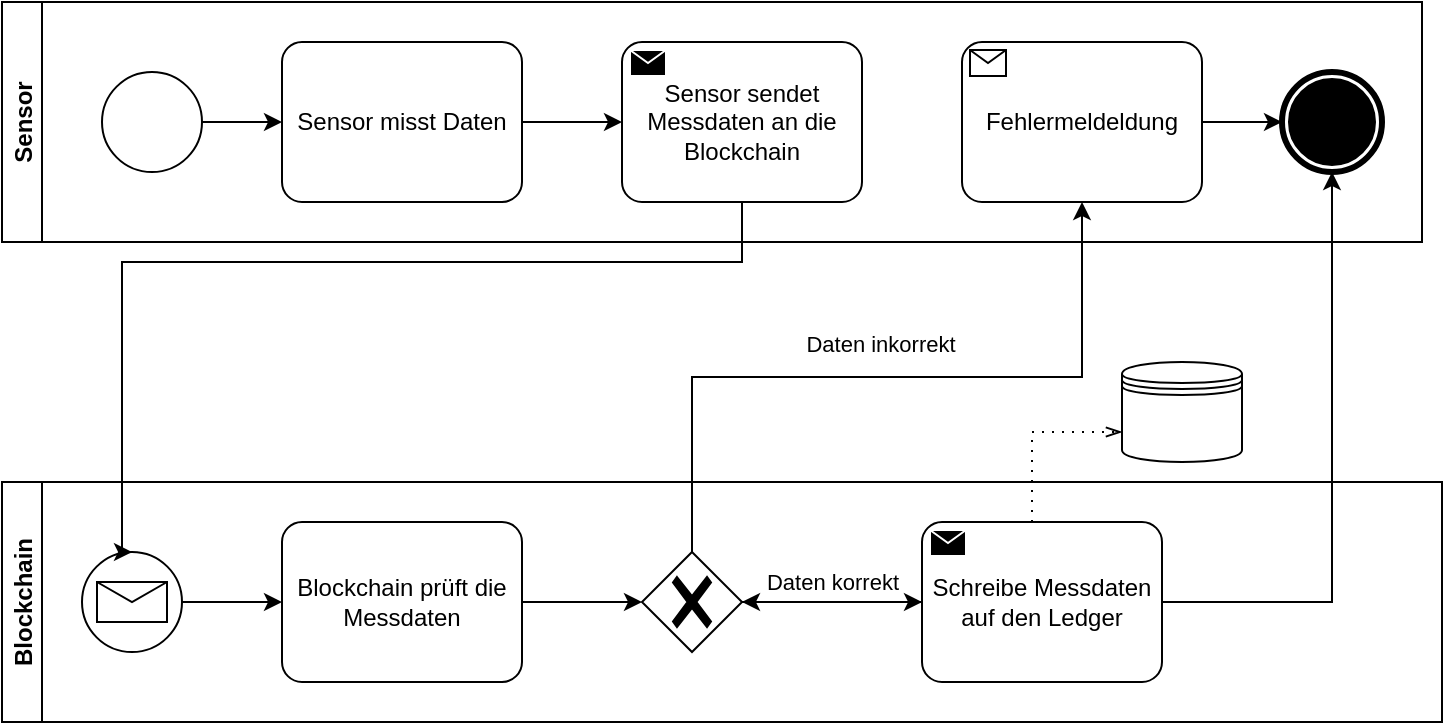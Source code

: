 <mxfile version="15.4.0" type="device"><diagram id="_pWE3IiEtpg70avINwAW" name="Seite-1"><mxGraphModel dx="946" dy="599" grid="1" gridSize="10" guides="1" tooltips="1" connect="1" arrows="1" fold="1" page="1" pageScale="1" pageWidth="827" pageHeight="1169" math="0" shadow="0"><root><mxCell id="0"/><mxCell id="1" parent="0"/><mxCell id="PaaHAfWyfmhAeZERoE44-2" value="Sensor" style="swimlane;startSize=20;horizontal=0;" parent="1" vertex="1"><mxGeometry x="80" y="160" width="710" height="120" as="geometry"/></mxCell><mxCell id="PaaHAfWyfmhAeZERoE44-6" style="edgeStyle=orthogonalEdgeStyle;rounded=0;orthogonalLoop=1;jettySize=auto;html=1;exitX=1;exitY=0.5;exitDx=0;exitDy=0;exitPerimeter=0;entryX=0;entryY=0.5;entryDx=0;entryDy=0;entryPerimeter=0;" parent="PaaHAfWyfmhAeZERoE44-2" source="PaaHAfWyfmhAeZERoE44-4" target="PaaHAfWyfmhAeZERoE44-5" edge="1"><mxGeometry relative="1" as="geometry"/></mxCell><mxCell id="PaaHAfWyfmhAeZERoE44-4" value="" style="points=[[0.145,0.145,0],[0.5,0,0],[0.855,0.145,0],[1,0.5,0],[0.855,0.855,0],[0.5,1,0],[0.145,0.855,0],[0,0.5,0]];shape=mxgraph.bpmn.event;html=1;verticalLabelPosition=bottom;labelBackgroundColor=#ffffff;verticalAlign=top;align=center;perimeter=ellipsePerimeter;outlineConnect=0;aspect=fixed;outline=standard;symbol=general;" parent="PaaHAfWyfmhAeZERoE44-2" vertex="1"><mxGeometry x="50" y="35" width="50" height="50" as="geometry"/></mxCell><mxCell id="PaaHAfWyfmhAeZERoE44-8" style="edgeStyle=orthogonalEdgeStyle;rounded=0;orthogonalLoop=1;jettySize=auto;html=1;exitX=1;exitY=0.5;exitDx=0;exitDy=0;exitPerimeter=0;entryX=0;entryY=0.5;entryDx=0;entryDy=0;entryPerimeter=0;" parent="PaaHAfWyfmhAeZERoE44-2" source="PaaHAfWyfmhAeZERoE44-5" edge="1"><mxGeometry relative="1" as="geometry"><mxPoint x="310" y="60" as="targetPoint"/></mxGeometry></mxCell><mxCell id="PaaHAfWyfmhAeZERoE44-5" value="Sensor misst Daten" style="points=[[0.25,0,0],[0.5,0,0],[0.75,0,0],[1,0.25,0],[1,0.5,0],[1,0.75,0],[0.75,1,0],[0.5,1,0],[0.25,1,0],[0,0.75,0],[0,0.5,0],[0,0.25,0]];shape=mxgraph.bpmn.task;whiteSpace=wrap;rectStyle=rounded;size=10;taskMarker=abstract;" parent="PaaHAfWyfmhAeZERoE44-2" vertex="1"><mxGeometry x="140" y="20" width="120" height="80" as="geometry"/></mxCell><mxCell id="PaaHAfWyfmhAeZERoE44-9" value="Sensor sendet&#10;Messdaten an die Blockchain" style="points=[[0.25,0,0],[0.5,0,0],[0.75,0,0],[1,0.25,0],[1,0.5,0],[1,0.75,0],[0.75,1,0],[0.5,1,0],[0.25,1,0],[0,0.75,0],[0,0.5,0],[0,0.25,0]];shape=mxgraph.bpmn.task;whiteSpace=wrap;rectStyle=rounded;size=10;taskMarker=send;" parent="PaaHAfWyfmhAeZERoE44-2" vertex="1"><mxGeometry x="310" y="20" width="120" height="80" as="geometry"/></mxCell><mxCell id="PaaHAfWyfmhAeZERoE44-30" style="edgeStyle=orthogonalEdgeStyle;rounded=0;orthogonalLoop=1;jettySize=auto;html=1;exitX=1;exitY=0.5;exitDx=0;exitDy=0;exitPerimeter=0;" parent="PaaHAfWyfmhAeZERoE44-2" source="PaaHAfWyfmhAeZERoE44-26" target="PaaHAfWyfmhAeZERoE44-29" edge="1"><mxGeometry relative="1" as="geometry"/></mxCell><mxCell id="PaaHAfWyfmhAeZERoE44-26" value="Fehlermeldeldung" style="points=[[0.25,0,0],[0.5,0,0],[0.75,0,0],[1,0.25,0],[1,0.5,0],[1,0.75,0],[0.75,1,0],[0.5,1,0],[0.25,1,0],[0,0.75,0],[0,0.5,0],[0,0.25,0]];shape=mxgraph.bpmn.task;whiteSpace=wrap;rectStyle=rounded;size=10;taskMarker=receive;" parent="PaaHAfWyfmhAeZERoE44-2" vertex="1"><mxGeometry x="480" y="20" width="120" height="80" as="geometry"/></mxCell><mxCell id="PaaHAfWyfmhAeZERoE44-29" value="" style="points=[[0.145,0.145,0],[0.5,0,0],[0.855,0.145,0],[1,0.5,0],[0.855,0.855,0],[0.5,1,0],[0.145,0.855,0],[0,0.5,0]];shape=mxgraph.bpmn.event;html=1;verticalLabelPosition=bottom;labelBackgroundColor=#ffffff;verticalAlign=top;align=center;perimeter=ellipsePerimeter;outlineConnect=0;aspect=fixed;outline=end;symbol=terminate;" parent="PaaHAfWyfmhAeZERoE44-2" vertex="1"><mxGeometry x="640" y="35" width="50" height="50" as="geometry"/></mxCell><mxCell id="PaaHAfWyfmhAeZERoE44-10" value="Blockchain" style="swimlane;startSize=20;horizontal=0;" parent="1" vertex="1"><mxGeometry x="80" y="400" width="720" height="120" as="geometry"/></mxCell><mxCell id="PaaHAfWyfmhAeZERoE44-14" style="edgeStyle=orthogonalEdgeStyle;rounded=0;orthogonalLoop=1;jettySize=auto;html=1;exitX=1;exitY=0.5;exitDx=0;exitDy=0;exitPerimeter=0;" parent="PaaHAfWyfmhAeZERoE44-10" source="PaaHAfWyfmhAeZERoE44-11" target="PaaHAfWyfmhAeZERoE44-13" edge="1"><mxGeometry relative="1" as="geometry"/></mxCell><mxCell id="PaaHAfWyfmhAeZERoE44-11" value="" style="points=[[0.145,0.145,0],[0.5,0,0],[0.855,0.145,0],[1,0.5,0],[0.855,0.855,0],[0.5,1,0],[0.145,0.855,0],[0,0.5,0]];shape=mxgraph.bpmn.event;html=1;verticalLabelPosition=bottom;labelBackgroundColor=#ffffff;verticalAlign=top;align=center;perimeter=ellipsePerimeter;outlineConnect=0;aspect=fixed;outline=standard;symbol=message;" parent="PaaHAfWyfmhAeZERoE44-10" vertex="1"><mxGeometry x="40" y="35" width="50" height="50" as="geometry"/></mxCell><mxCell id="PaaHAfWyfmhAeZERoE44-20" style="edgeStyle=orthogonalEdgeStyle;rounded=0;orthogonalLoop=1;jettySize=auto;html=1;exitX=1;exitY=0.5;exitDx=0;exitDy=0;exitPerimeter=0;entryX=0;entryY=0.5;entryDx=0;entryDy=0;entryPerimeter=0;" parent="PaaHAfWyfmhAeZERoE44-10" source="PaaHAfWyfmhAeZERoE44-13" target="PaaHAfWyfmhAeZERoE44-19" edge="1"><mxGeometry relative="1" as="geometry"/></mxCell><mxCell id="PaaHAfWyfmhAeZERoE44-13" value="Blockchain prüft die Messdaten" style="points=[[0.25,0,0],[0.5,0,0],[0.75,0,0],[1,0.25,0],[1,0.5,0],[1,0.75,0],[0.75,1,0],[0.5,1,0],[0.25,1,0],[0,0.75,0],[0,0.5,0],[0,0.25,0]];shape=mxgraph.bpmn.task;whiteSpace=wrap;rectStyle=rounded;size=10;taskMarker=abstract;" parent="PaaHAfWyfmhAeZERoE44-10" vertex="1"><mxGeometry x="140" y="20" width="120" height="80" as="geometry"/></mxCell><mxCell id="PaaHAfWyfmhAeZERoE44-22" style="edgeStyle=orthogonalEdgeStyle;rounded=0;orthogonalLoop=1;jettySize=auto;html=1;exitX=1;exitY=0.5;exitDx=0;exitDy=0;exitPerimeter=0;entryX=0;entryY=0.5;entryDx=0;entryDy=0;entryPerimeter=0;" parent="PaaHAfWyfmhAeZERoE44-10" source="PaaHAfWyfmhAeZERoE44-19" target="PaaHAfWyfmhAeZERoE44-23" edge="1"><mxGeometry relative="1" as="geometry"><mxPoint x="430" y="60" as="targetPoint"/></mxGeometry></mxCell><mxCell id="PaaHAfWyfmhAeZERoE44-24" value="Daten korrekt" style="edgeLabel;html=1;align=center;verticalAlign=middle;resizable=0;points=[];" parent="PaaHAfWyfmhAeZERoE44-22" vertex="1" connectable="0"><mxGeometry x="-0.2" y="-3" relative="1" as="geometry"><mxPoint x="9" y="-13" as="offset"/></mxGeometry></mxCell><mxCell id="PaaHAfWyfmhAeZERoE44-19" value="" style="points=[[0.25,0.25,0],[0.5,0,0],[0.75,0.25,0],[1,0.5,0],[0.75,0.75,0],[0.5,1,0],[0.25,0.75,0],[0,0.5,0]];shape=mxgraph.bpmn.gateway2;html=1;verticalLabelPosition=bottom;labelBackgroundColor=#ffffff;verticalAlign=top;align=center;perimeter=rhombusPerimeter;outlineConnect=0;outline=none;symbol=none;gwType=exclusive;" parent="PaaHAfWyfmhAeZERoE44-10" vertex="1"><mxGeometry x="320" y="35" width="50" height="50" as="geometry"/></mxCell><mxCell id="PaaHAfWyfmhAeZERoE44-25" value="" style="edgeStyle=orthogonalEdgeStyle;rounded=0;orthogonalLoop=1;jettySize=auto;html=1;" parent="PaaHAfWyfmhAeZERoE44-10" source="PaaHAfWyfmhAeZERoE44-23" target="PaaHAfWyfmhAeZERoE44-19" edge="1"><mxGeometry relative="1" as="geometry"/></mxCell><mxCell id="PaaHAfWyfmhAeZERoE44-23" value="Schreibe Messdaten auf den Ledger" style="points=[[0.25,0,0],[0.5,0,0],[0.75,0,0],[1,0.25,0],[1,0.5,0],[1,0.75,0],[0.75,1,0],[0.5,1,0],[0.25,1,0],[0,0.75,0],[0,0.5,0],[0,0.25,0]];shape=mxgraph.bpmn.task;whiteSpace=wrap;rectStyle=rounded;size=10;taskMarker=send;" parent="PaaHAfWyfmhAeZERoE44-10" vertex="1"><mxGeometry x="460" y="20" width="120" height="80" as="geometry"/></mxCell><mxCell id="PaaHAfWyfmhAeZERoE44-12" style="edgeStyle=orthogonalEdgeStyle;rounded=0;orthogonalLoop=1;jettySize=auto;html=1;exitX=0.5;exitY=1;exitDx=0;exitDy=0;exitPerimeter=0;entryX=0.5;entryY=0;entryDx=0;entryDy=0;entryPerimeter=0;" parent="1" source="PaaHAfWyfmhAeZERoE44-9" target="PaaHAfWyfmhAeZERoE44-11" edge="1"><mxGeometry relative="1" as="geometry"><Array as="points"><mxPoint x="450" y="290"/><mxPoint x="140" y="290"/></Array></mxGeometry></mxCell><mxCell id="PaaHAfWyfmhAeZERoE44-27" style="edgeStyle=orthogonalEdgeStyle;rounded=0;orthogonalLoop=1;jettySize=auto;html=1;exitX=0.5;exitY=0;exitDx=0;exitDy=0;exitPerimeter=0;" parent="1" source="PaaHAfWyfmhAeZERoE44-19" target="PaaHAfWyfmhAeZERoE44-26" edge="1"><mxGeometry relative="1" as="geometry"/></mxCell><mxCell id="PaaHAfWyfmhAeZERoE44-28" value="Daten inkorrekt" style="edgeLabel;html=1;align=center;verticalAlign=middle;resizable=0;points=[];" parent="PaaHAfWyfmhAeZERoE44-27" vertex="1" connectable="0"><mxGeometry x="-0.02" y="3" relative="1" as="geometry"><mxPoint y="-14" as="offset"/></mxGeometry></mxCell><mxCell id="PaaHAfWyfmhAeZERoE44-31" style="edgeStyle=orthogonalEdgeStyle;rounded=0;orthogonalLoop=1;jettySize=auto;html=1;exitX=1;exitY=0.5;exitDx=0;exitDy=0;exitPerimeter=0;entryX=0.5;entryY=1;entryDx=0;entryDy=0;entryPerimeter=0;" parent="1" source="PaaHAfWyfmhAeZERoE44-23" target="PaaHAfWyfmhAeZERoE44-29" edge="1"><mxGeometry relative="1" as="geometry"/></mxCell><mxCell id="PaaHAfWyfmhAeZERoE44-32" value="" style="shape=datastore;whiteSpace=wrap;html=1;labelPosition=center;verticalLabelPosition=bottom;align=center;verticalAlign=top;" parent="1" vertex="1"><mxGeometry x="640" y="340" width="60" height="50" as="geometry"/></mxCell><mxCell id="PaaHAfWyfmhAeZERoE44-33" value="" style="edgeStyle=elbowEdgeStyle;fontSize=12;html=1;endFill=0;startFill=0;endSize=6;startSize=6;dashed=1;dashPattern=1 4;endArrow=openThin;startArrow=none;rounded=0;exitX=0.5;exitY=0;exitDx=0;exitDy=0;exitPerimeter=0;entryX=0;entryY=0.7;entryDx=0;entryDy=0;" parent="1" source="PaaHAfWyfmhAeZERoE44-23" target="PaaHAfWyfmhAeZERoE44-32" edge="1"><mxGeometry width="160" relative="1" as="geometry"><mxPoint x="330" y="300" as="sourcePoint"/><mxPoint x="490" y="300" as="targetPoint"/><Array as="points"><mxPoint x="595" y="400"/></Array></mxGeometry></mxCell></root></mxGraphModel></diagram></mxfile>